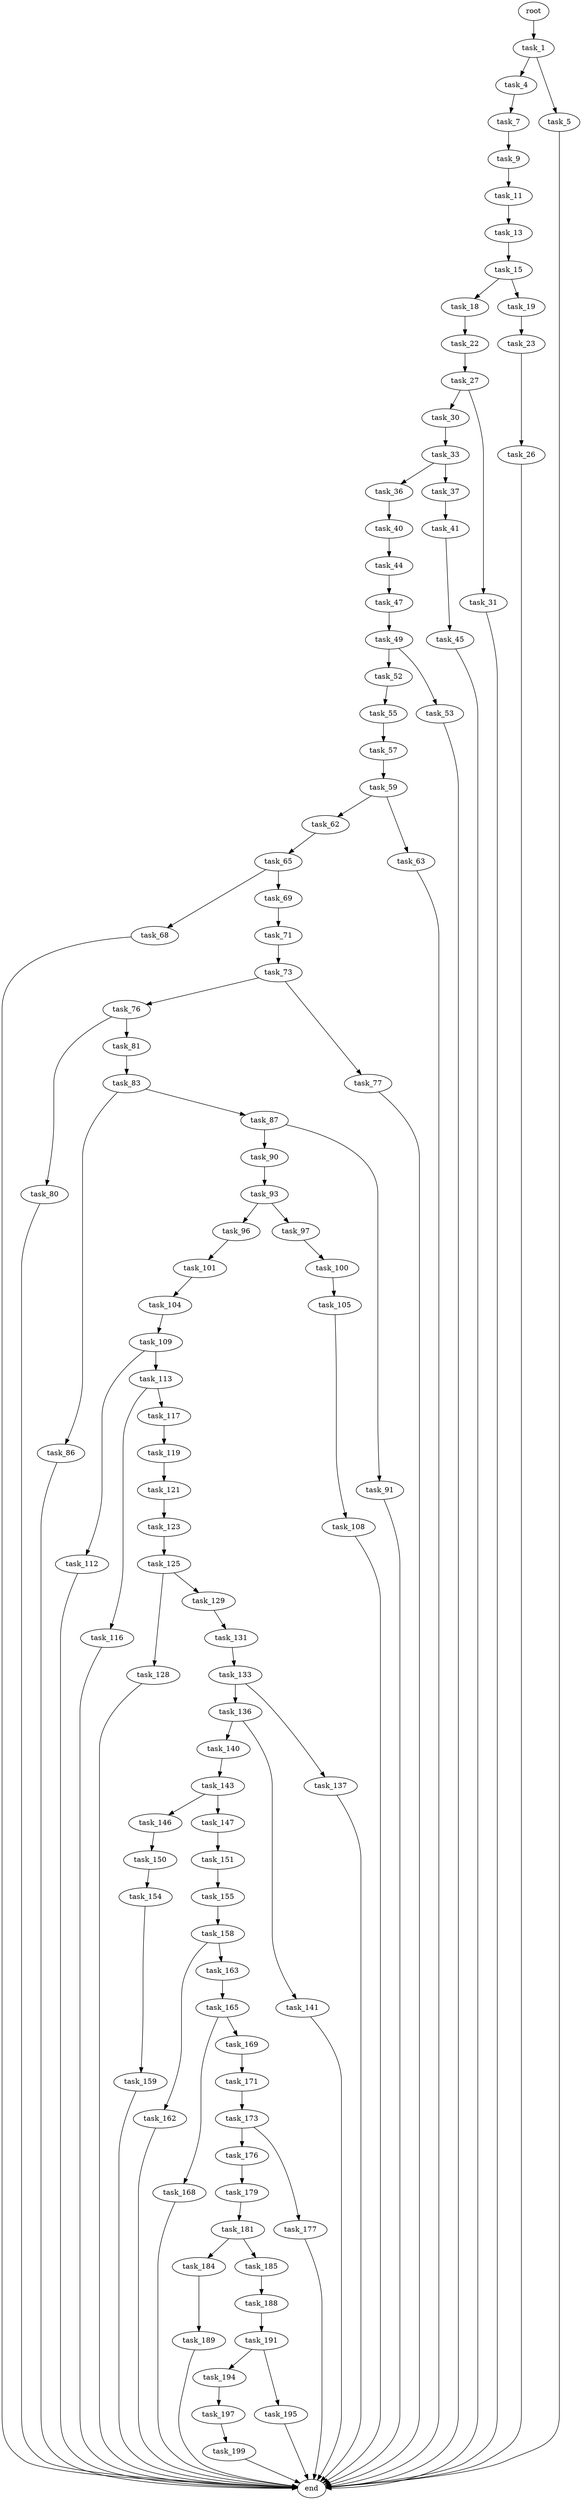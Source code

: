 digraph G {
  root [size="0.000000"];
  task_1 [size="581047495550.000000"];
  task_4 [size="278388243289.000000"];
  task_5 [size="16489426975.000000"];
  task_7 [size="549755813888.000000"];
  end [size="0.000000"];
  task_9 [size="174017890332.000000"];
  task_11 [size="549755813888.000000"];
  task_13 [size="134217728000.000000"];
  task_15 [size="368293445632.000000"];
  task_18 [size="3822415014.000000"];
  task_19 [size="426435876880.000000"];
  task_22 [size="134217728000.000000"];
  task_23 [size="944688881.000000"];
  task_27 [size="8589934592.000000"];
  task_26 [size="30665768662.000000"];
  task_30 [size="1073741824000.000000"];
  task_31 [size="90665722492.000000"];
  task_33 [size="29796828856.000000"];
  task_36 [size="78005467051.000000"];
  task_37 [size="15982024624.000000"];
  task_40 [size="19767612408.000000"];
  task_41 [size="88637350728.000000"];
  task_44 [size="198835909313.000000"];
  task_45 [size="4115881992.000000"];
  task_47 [size="368293445632.000000"];
  task_49 [size="8598472046.000000"];
  task_52 [size="782757789696.000000"];
  task_53 [size="455256330929.000000"];
  task_55 [size="40372891846.000000"];
  task_57 [size="1073741824000.000000"];
  task_59 [size="5948960704.000000"];
  task_62 [size="368293445632.000000"];
  task_63 [size="255115548064.000000"];
  task_65 [size="1710898469.000000"];
  task_68 [size="553765782898.000000"];
  task_69 [size="140147123715.000000"];
  task_71 [size="800361802753.000000"];
  task_73 [size="28991029248.000000"];
  task_76 [size="31857703397.000000"];
  task_77 [size="1560018024.000000"];
  task_80 [size="577778458631.000000"];
  task_81 [size="71979671070.000000"];
  task_83 [size="165496426139.000000"];
  task_86 [size="11394940190.000000"];
  task_87 [size="870538066.000000"];
  task_90 [size="1113773835228.000000"];
  task_91 [size="456904209301.000000"];
  task_93 [size="1047080620027.000000"];
  task_96 [size="187553845860.000000"];
  task_97 [size="8589934592.000000"];
  task_101 [size="281702817582.000000"];
  task_100 [size="134217728000.000000"];
  task_105 [size="231928233984.000000"];
  task_104 [size="782757789696.000000"];
  task_109 [size="549755813888.000000"];
  task_108 [size="111411567086.000000"];
  task_112 [size="368293445632.000000"];
  task_113 [size="18851115231.000000"];
  task_116 [size="41135975367.000000"];
  task_117 [size="1073741824000.000000"];
  task_119 [size="433045067238.000000"];
  task_121 [size="3743716302.000000"];
  task_123 [size="28991029248.000000"];
  task_125 [size="2572361072.000000"];
  task_128 [size="15114633866.000000"];
  task_129 [size="205484965248.000000"];
  task_131 [size="199067668175.000000"];
  task_133 [size="368293445632.000000"];
  task_136 [size="231928233984.000000"];
  task_137 [size="368293445632.000000"];
  task_140 [size="134217728000.000000"];
  task_141 [size="236852616468.000000"];
  task_143 [size="1412448160.000000"];
  task_146 [size="6417019642.000000"];
  task_147 [size="3019949829.000000"];
  task_150 [size="28991029248.000000"];
  task_151 [size="5190528592.000000"];
  task_154 [size="2987568422.000000"];
  task_155 [size="32669203179.000000"];
  task_159 [size="231928233984.000000"];
  task_158 [size="1073741824000.000000"];
  task_162 [size="780198167216.000000"];
  task_163 [size="15948544191.000000"];
  task_165 [size="10613855319.000000"];
  task_168 [size="24687324043.000000"];
  task_169 [size="782757789696.000000"];
  task_171 [size="595115372592.000000"];
  task_173 [size="697014689130.000000"];
  task_176 [size="68719476736.000000"];
  task_177 [size="27694799700.000000"];
  task_179 [size="28991029248.000000"];
  task_181 [size="68719476736.000000"];
  task_184 [size="8589934592.000000"];
  task_185 [size="5402687206.000000"];
  task_189 [size="152476085211.000000"];
  task_188 [size="1143915494444.000000"];
  task_191 [size="782757789696.000000"];
  task_194 [size="368293445632.000000"];
  task_195 [size="171834807496.000000"];
  task_197 [size="28991029248.000000"];
  task_199 [size="1640823260.000000"];

  root -> task_1 [size="1.000000"];
  task_1 -> task_4 [size="411041792.000000"];
  task_1 -> task_5 [size="411041792.000000"];
  task_4 -> task_7 [size="411041792.000000"];
  task_5 -> end [size="1.000000"];
  task_7 -> task_9 [size="536870912.000000"];
  task_9 -> task_11 [size="536870912.000000"];
  task_11 -> task_13 [size="536870912.000000"];
  task_13 -> task_15 [size="209715200.000000"];
  task_15 -> task_18 [size="411041792.000000"];
  task_15 -> task_19 [size="411041792.000000"];
  task_18 -> task_22 [size="75497472.000000"];
  task_19 -> task_23 [size="536870912.000000"];
  task_22 -> task_27 [size="209715200.000000"];
  task_23 -> task_26 [size="75497472.000000"];
  task_27 -> task_30 [size="33554432.000000"];
  task_27 -> task_31 [size="33554432.000000"];
  task_26 -> end [size="1.000000"];
  task_30 -> task_33 [size="838860800.000000"];
  task_31 -> end [size="1.000000"];
  task_33 -> task_36 [size="33554432.000000"];
  task_33 -> task_37 [size="33554432.000000"];
  task_36 -> task_40 [size="75497472.000000"];
  task_37 -> task_41 [size="411041792.000000"];
  task_40 -> task_44 [size="33554432.000000"];
  task_41 -> task_45 [size="134217728.000000"];
  task_44 -> task_47 [size="301989888.000000"];
  task_45 -> end [size="1.000000"];
  task_47 -> task_49 [size="411041792.000000"];
  task_49 -> task_52 [size="679477248.000000"];
  task_49 -> task_53 [size="679477248.000000"];
  task_52 -> task_55 [size="679477248.000000"];
  task_53 -> end [size="1.000000"];
  task_55 -> task_57 [size="679477248.000000"];
  task_57 -> task_59 [size="838860800.000000"];
  task_59 -> task_62 [size="134217728.000000"];
  task_59 -> task_63 [size="134217728.000000"];
  task_62 -> task_65 [size="411041792.000000"];
  task_63 -> end [size="1.000000"];
  task_65 -> task_68 [size="33554432.000000"];
  task_65 -> task_69 [size="33554432.000000"];
  task_68 -> end [size="1.000000"];
  task_69 -> task_71 [size="411041792.000000"];
  task_71 -> task_73 [size="838860800.000000"];
  task_73 -> task_76 [size="75497472.000000"];
  task_73 -> task_77 [size="75497472.000000"];
  task_76 -> task_80 [size="838860800.000000"];
  task_76 -> task_81 [size="838860800.000000"];
  task_77 -> end [size="1.000000"];
  task_80 -> end [size="1.000000"];
  task_81 -> task_83 [size="75497472.000000"];
  task_83 -> task_86 [size="209715200.000000"];
  task_83 -> task_87 [size="209715200.000000"];
  task_86 -> end [size="1.000000"];
  task_87 -> task_90 [size="33554432.000000"];
  task_87 -> task_91 [size="33554432.000000"];
  task_90 -> task_93 [size="838860800.000000"];
  task_91 -> end [size="1.000000"];
  task_93 -> task_96 [size="679477248.000000"];
  task_93 -> task_97 [size="679477248.000000"];
  task_96 -> task_101 [size="134217728.000000"];
  task_97 -> task_100 [size="33554432.000000"];
  task_101 -> task_104 [size="209715200.000000"];
  task_100 -> task_105 [size="209715200.000000"];
  task_105 -> task_108 [size="301989888.000000"];
  task_104 -> task_109 [size="679477248.000000"];
  task_109 -> task_112 [size="536870912.000000"];
  task_109 -> task_113 [size="536870912.000000"];
  task_108 -> end [size="1.000000"];
  task_112 -> end [size="1.000000"];
  task_113 -> task_116 [size="301989888.000000"];
  task_113 -> task_117 [size="301989888.000000"];
  task_116 -> end [size="1.000000"];
  task_117 -> task_119 [size="838860800.000000"];
  task_119 -> task_121 [size="301989888.000000"];
  task_121 -> task_123 [size="75497472.000000"];
  task_123 -> task_125 [size="75497472.000000"];
  task_125 -> task_128 [size="134217728.000000"];
  task_125 -> task_129 [size="134217728.000000"];
  task_128 -> end [size="1.000000"];
  task_129 -> task_131 [size="134217728.000000"];
  task_131 -> task_133 [size="209715200.000000"];
  task_133 -> task_136 [size="411041792.000000"];
  task_133 -> task_137 [size="411041792.000000"];
  task_136 -> task_140 [size="301989888.000000"];
  task_136 -> task_141 [size="301989888.000000"];
  task_137 -> end [size="1.000000"];
  task_140 -> task_143 [size="209715200.000000"];
  task_141 -> end [size="1.000000"];
  task_143 -> task_146 [size="33554432.000000"];
  task_143 -> task_147 [size="33554432.000000"];
  task_146 -> task_150 [size="134217728.000000"];
  task_147 -> task_151 [size="209715200.000000"];
  task_150 -> task_154 [size="75497472.000000"];
  task_151 -> task_155 [size="134217728.000000"];
  task_154 -> task_159 [size="75497472.000000"];
  task_155 -> task_158 [size="679477248.000000"];
  task_159 -> end [size="1.000000"];
  task_158 -> task_162 [size="838860800.000000"];
  task_158 -> task_163 [size="838860800.000000"];
  task_162 -> end [size="1.000000"];
  task_163 -> task_165 [size="411041792.000000"];
  task_165 -> task_168 [size="209715200.000000"];
  task_165 -> task_169 [size="209715200.000000"];
  task_168 -> end [size="1.000000"];
  task_169 -> task_171 [size="679477248.000000"];
  task_171 -> task_173 [size="536870912.000000"];
  task_173 -> task_176 [size="679477248.000000"];
  task_173 -> task_177 [size="679477248.000000"];
  task_176 -> task_179 [size="134217728.000000"];
  task_177 -> end [size="1.000000"];
  task_179 -> task_181 [size="75497472.000000"];
  task_181 -> task_184 [size="134217728.000000"];
  task_181 -> task_185 [size="134217728.000000"];
  task_184 -> task_189 [size="33554432.000000"];
  task_185 -> task_188 [size="209715200.000000"];
  task_189 -> end [size="1.000000"];
  task_188 -> task_191 [size="838860800.000000"];
  task_191 -> task_194 [size="679477248.000000"];
  task_191 -> task_195 [size="679477248.000000"];
  task_194 -> task_197 [size="411041792.000000"];
  task_195 -> end [size="1.000000"];
  task_197 -> task_199 [size="75497472.000000"];
  task_199 -> end [size="1.000000"];
}
